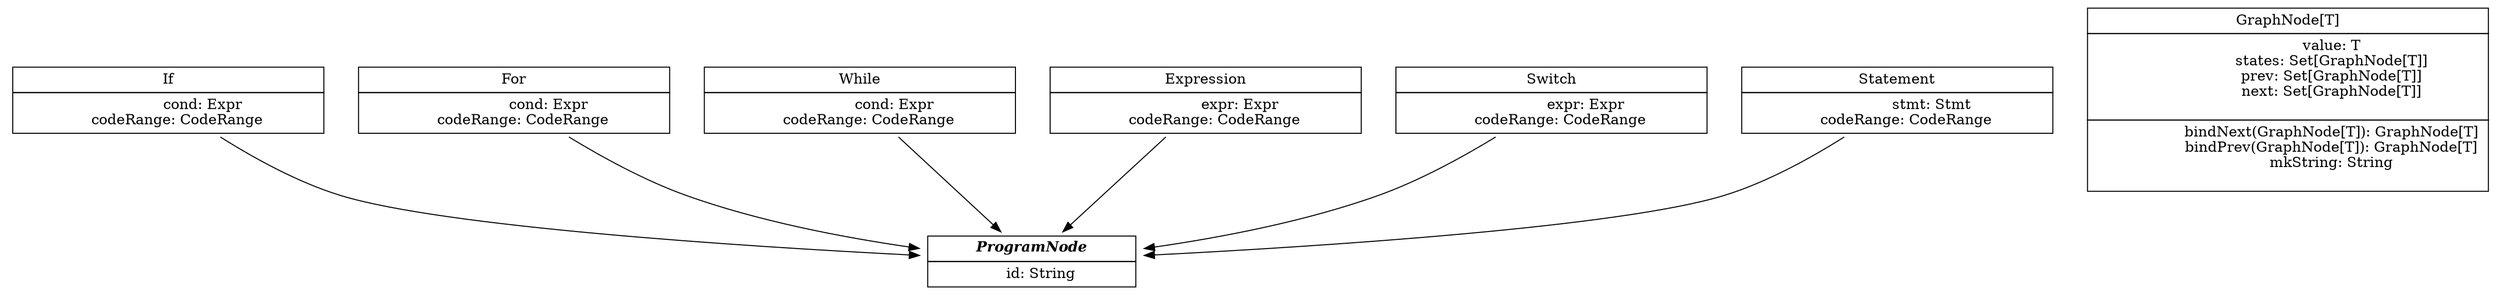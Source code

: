 digraph {
    // nodes
    PN [shape=none,label=<
        <TABLE BORDER="0" CELLBORDER="1" CELLSPACING="0" CELLPADDING="4">
            <TR><TD><B><I>ProgramNode</I></B></TD></TR>
            <TR><TD>
                id: String
            </TD></TR>        
        </TABLE>
    >];    
    If [shape=none,label=<
        <TABLE BORDER="0" CELLBORDER="1" CELLSPACING="0" CELLPADDING="4">
            <TR><TD>If</TD></TR>
            <TR><TD>
                cond: Expr <BR/>
                codeRange: CodeRange
            </TD></TR>        
        </TABLE>
    >];     
    For [shape=none,label=<
        <TABLE BORDER="0" CELLBORDER="1" CELLSPACING="0" CELLPADDING="4">
            <TR><TD>For</TD></TR>
            <TR><TD>
                cond: Expr <BR/>
                codeRange: CodeRange
            </TD></TR>        
        </TABLE>
    >];    
    While [shape=none,label=<
        <TABLE BORDER="0" CELLBORDER="1" CELLSPACING="0" CELLPADDING="4">
            <TR><TD>While</TD></TR>
            <TR><TD>
                cond: Expr <BR/>
                codeRange: CodeRange
            </TD></TR>        
        </TABLE>
    >];    
    Expression [shape=none,label=<
        <TABLE BORDER="0" CELLBORDER="1" CELLSPACING="0" CELLPADDING="4">
            <TR><TD>Expression</TD></TR>
            <TR><TD>
                expr: Expr <BR/>
                codeRange: CodeRange
            </TD></TR>        
        </TABLE>
    >];    
    Switch [shape=none,label=<
        <TABLE BORDER="0" CELLBORDER="1" CELLSPACING="0" CELLPADDING="4">
            <TR><TD>Switch</TD></TR>
            <TR><TD>
                expr: Expr <BR/>
                codeRange: CodeRange
            </TD></TR>        
        </TABLE>
    >];    
    Statement [shape=none,label=<
        <TABLE BORDER="0" CELLBORDER="1" CELLSPACING="0" CELLPADDING="4">
            <TR><TD>Statement</TD></TR>
            <TR><TD>
                stmt: Stmt <BR/>
                codeRange: CodeRange
            </TD></TR>        
        </TABLE>
    >];
    GraphNode [shape=none,label=<
        <TABLE BORDER="0" CELLBORDER="1" CELLSPACING="0" CELLPADDING="4">
            <TR><TD>GraphNode[T]</TD></TR>
            <TR><TD>
                    value: T <BR/>
                    states: Set[GraphNode[T]] <BR/>
                    prev: Set[GraphNode[T]] <BR/>
                    next: Set[GraphNode[T]] <BR/>
            </TD></TR>
            <TR><TD>
                    bindNext(GraphNode[T]): GraphNode[T] <BR/>
                    bindPrev(GraphNode[T]): GraphNode[T] <BR/>
                    mkString: String <BR/>
            </TD></TR>        
        </TABLE>
    >];
    
    // links    
    If -> PN
    Expression -> PN
    Switch -> PN
    For -> PN
    While -> PN
    Statement -> PN
}